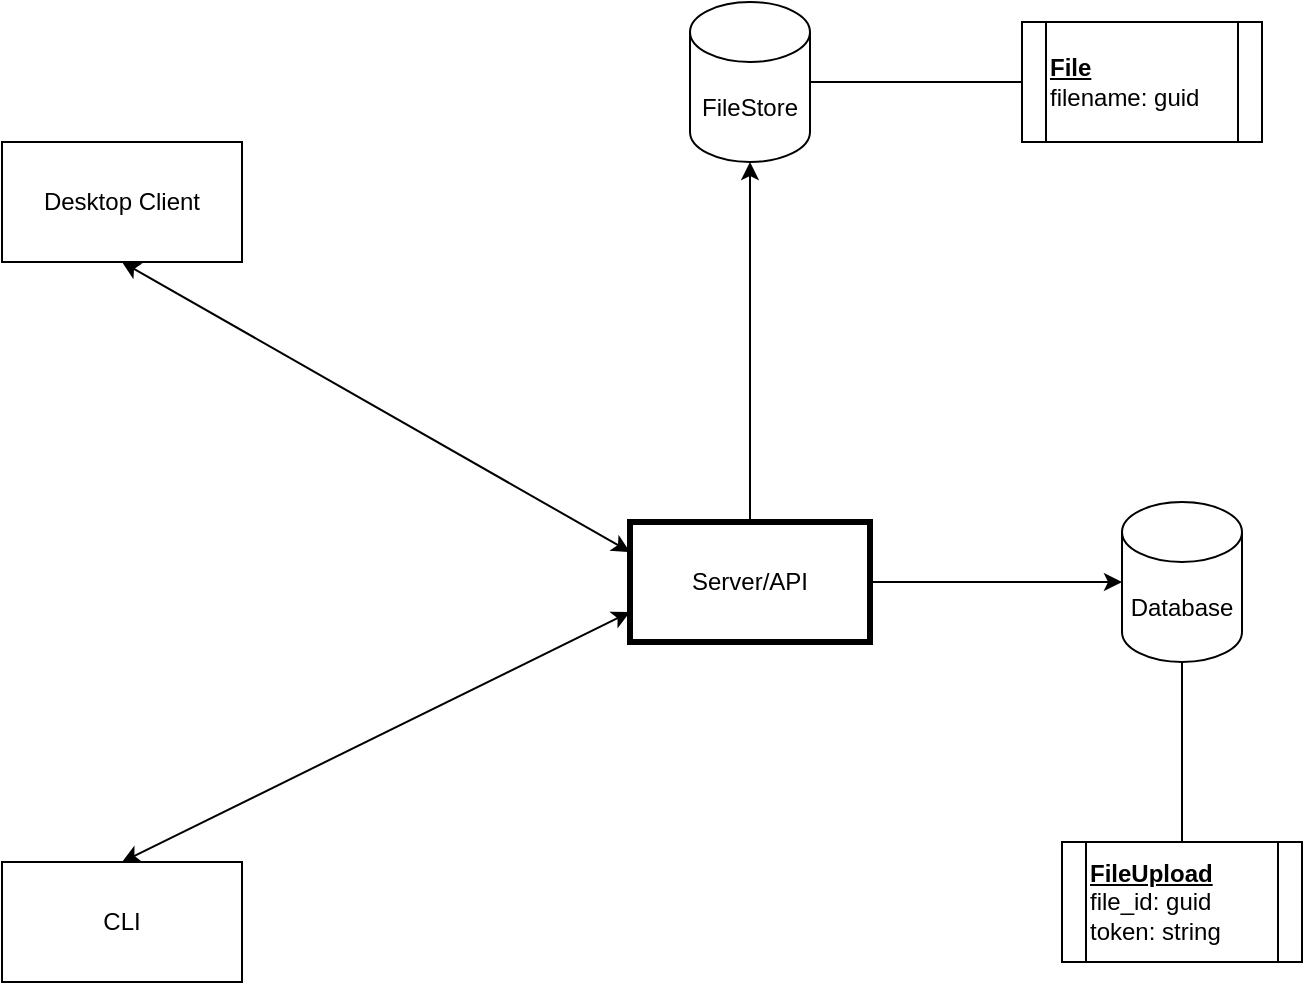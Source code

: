 <mxfile>
    <diagram id="JMPGWfpAVOPdn3NZSDA-" name="Seite-1">
        <mxGraphModel dx="1079" dy="755" grid="1" gridSize="10" guides="1" tooltips="1" connect="1" arrows="1" fold="1" page="1" pageScale="1" pageWidth="827" pageHeight="1169" math="0" shadow="0">
            <root>
                <mxCell id="0"/>
                <mxCell id="1" parent="0"/>
                <mxCell id="17" style="edgeStyle=none;html=1;entryX=0;entryY=0.5;entryDx=0;entryDy=0;entryPerimeter=0;" edge="1" parent="1" source="11" target="12">
                    <mxGeometry relative="1" as="geometry"/>
                </mxCell>
                <mxCell id="19" style="edgeStyle=none;html=1;startArrow=none;startFill=0;" edge="1" parent="1" source="11" target="18">
                    <mxGeometry relative="1" as="geometry"/>
                </mxCell>
                <mxCell id="11" value="Server/API" style="rounded=0;whiteSpace=wrap;html=1;strokeColor=default;strokeWidth=3;" vertex="1" parent="1">
                    <mxGeometry x="354" y="320" width="120" height="60" as="geometry"/>
                </mxCell>
                <mxCell id="24" style="edgeStyle=none;html=1;entryX=0.5;entryY=0;entryDx=0;entryDy=0;startArrow=none;startFill=0;endArrow=none;endFill=0;" edge="1" parent="1" source="12" target="23">
                    <mxGeometry relative="1" as="geometry"/>
                </mxCell>
                <mxCell id="12" value="Database" style="shape=cylinder3;whiteSpace=wrap;html=1;boundedLbl=1;backgroundOutline=1;size=15;" vertex="1" parent="1">
                    <mxGeometry x="600" y="310" width="60" height="80" as="geometry"/>
                </mxCell>
                <mxCell id="15" style="edgeStyle=none;html=1;entryX=0;entryY=0.25;entryDx=0;entryDy=0;startArrow=classic;startFill=1;exitX=0.5;exitY=1;exitDx=0;exitDy=0;" edge="1" parent="1" source="13" target="11">
                    <mxGeometry relative="1" as="geometry"/>
                </mxCell>
                <mxCell id="13" value="Desktop Client" style="rounded=0;whiteSpace=wrap;html=1;strokeColor=default;strokeWidth=1;" vertex="1" parent="1">
                    <mxGeometry x="40" y="130" width="120" height="60" as="geometry"/>
                </mxCell>
                <mxCell id="16" style="edgeStyle=none;html=1;entryX=0;entryY=0.75;entryDx=0;entryDy=0;startArrow=classic;startFill=1;exitX=0.5;exitY=0;exitDx=0;exitDy=0;" edge="1" parent="1" source="14" target="11">
                    <mxGeometry relative="1" as="geometry">
                        <mxPoint x="340" y="160" as="targetPoint"/>
                    </mxGeometry>
                </mxCell>
                <mxCell id="14" value="CLI" style="rounded=0;whiteSpace=wrap;html=1;strokeColor=default;strokeWidth=1;" vertex="1" parent="1">
                    <mxGeometry x="40" y="490" width="120" height="60" as="geometry"/>
                </mxCell>
                <mxCell id="26" style="edgeStyle=none;html=1;entryX=0;entryY=0.5;entryDx=0;entryDy=0;startArrow=none;startFill=0;endArrow=none;endFill=0;" edge="1" parent="1" source="18" target="25">
                    <mxGeometry relative="1" as="geometry"/>
                </mxCell>
                <mxCell id="18" value="FileStore" style="shape=cylinder3;whiteSpace=wrap;html=1;boundedLbl=1;backgroundOutline=1;size=15;strokeColor=default;strokeWidth=1;" vertex="1" parent="1">
                    <mxGeometry x="384" y="60" width="60" height="80" as="geometry"/>
                </mxCell>
                <mxCell id="23" value="&lt;u&gt;&lt;b&gt;FileUpload&lt;/b&gt;&lt;br&gt;&lt;/u&gt;file_id: guid&lt;br&gt;token: string" style="shape=process;whiteSpace=wrap;html=1;backgroundOutline=1;strokeColor=default;strokeWidth=1;align=left;" vertex="1" parent="1">
                    <mxGeometry x="570" y="480" width="120" height="60" as="geometry"/>
                </mxCell>
                <mxCell id="25" value="&lt;u style=&quot;font-weight: bold;&quot;&gt;File&lt;/u&gt;&lt;br&gt;filename: guid" style="shape=process;whiteSpace=wrap;html=1;backgroundOutline=1;strokeColor=default;strokeWidth=1;align=left;" vertex="1" parent="1">
                    <mxGeometry x="550" y="70" width="120" height="60" as="geometry"/>
                </mxCell>
            </root>
        </mxGraphModel>
    </diagram>
</mxfile>